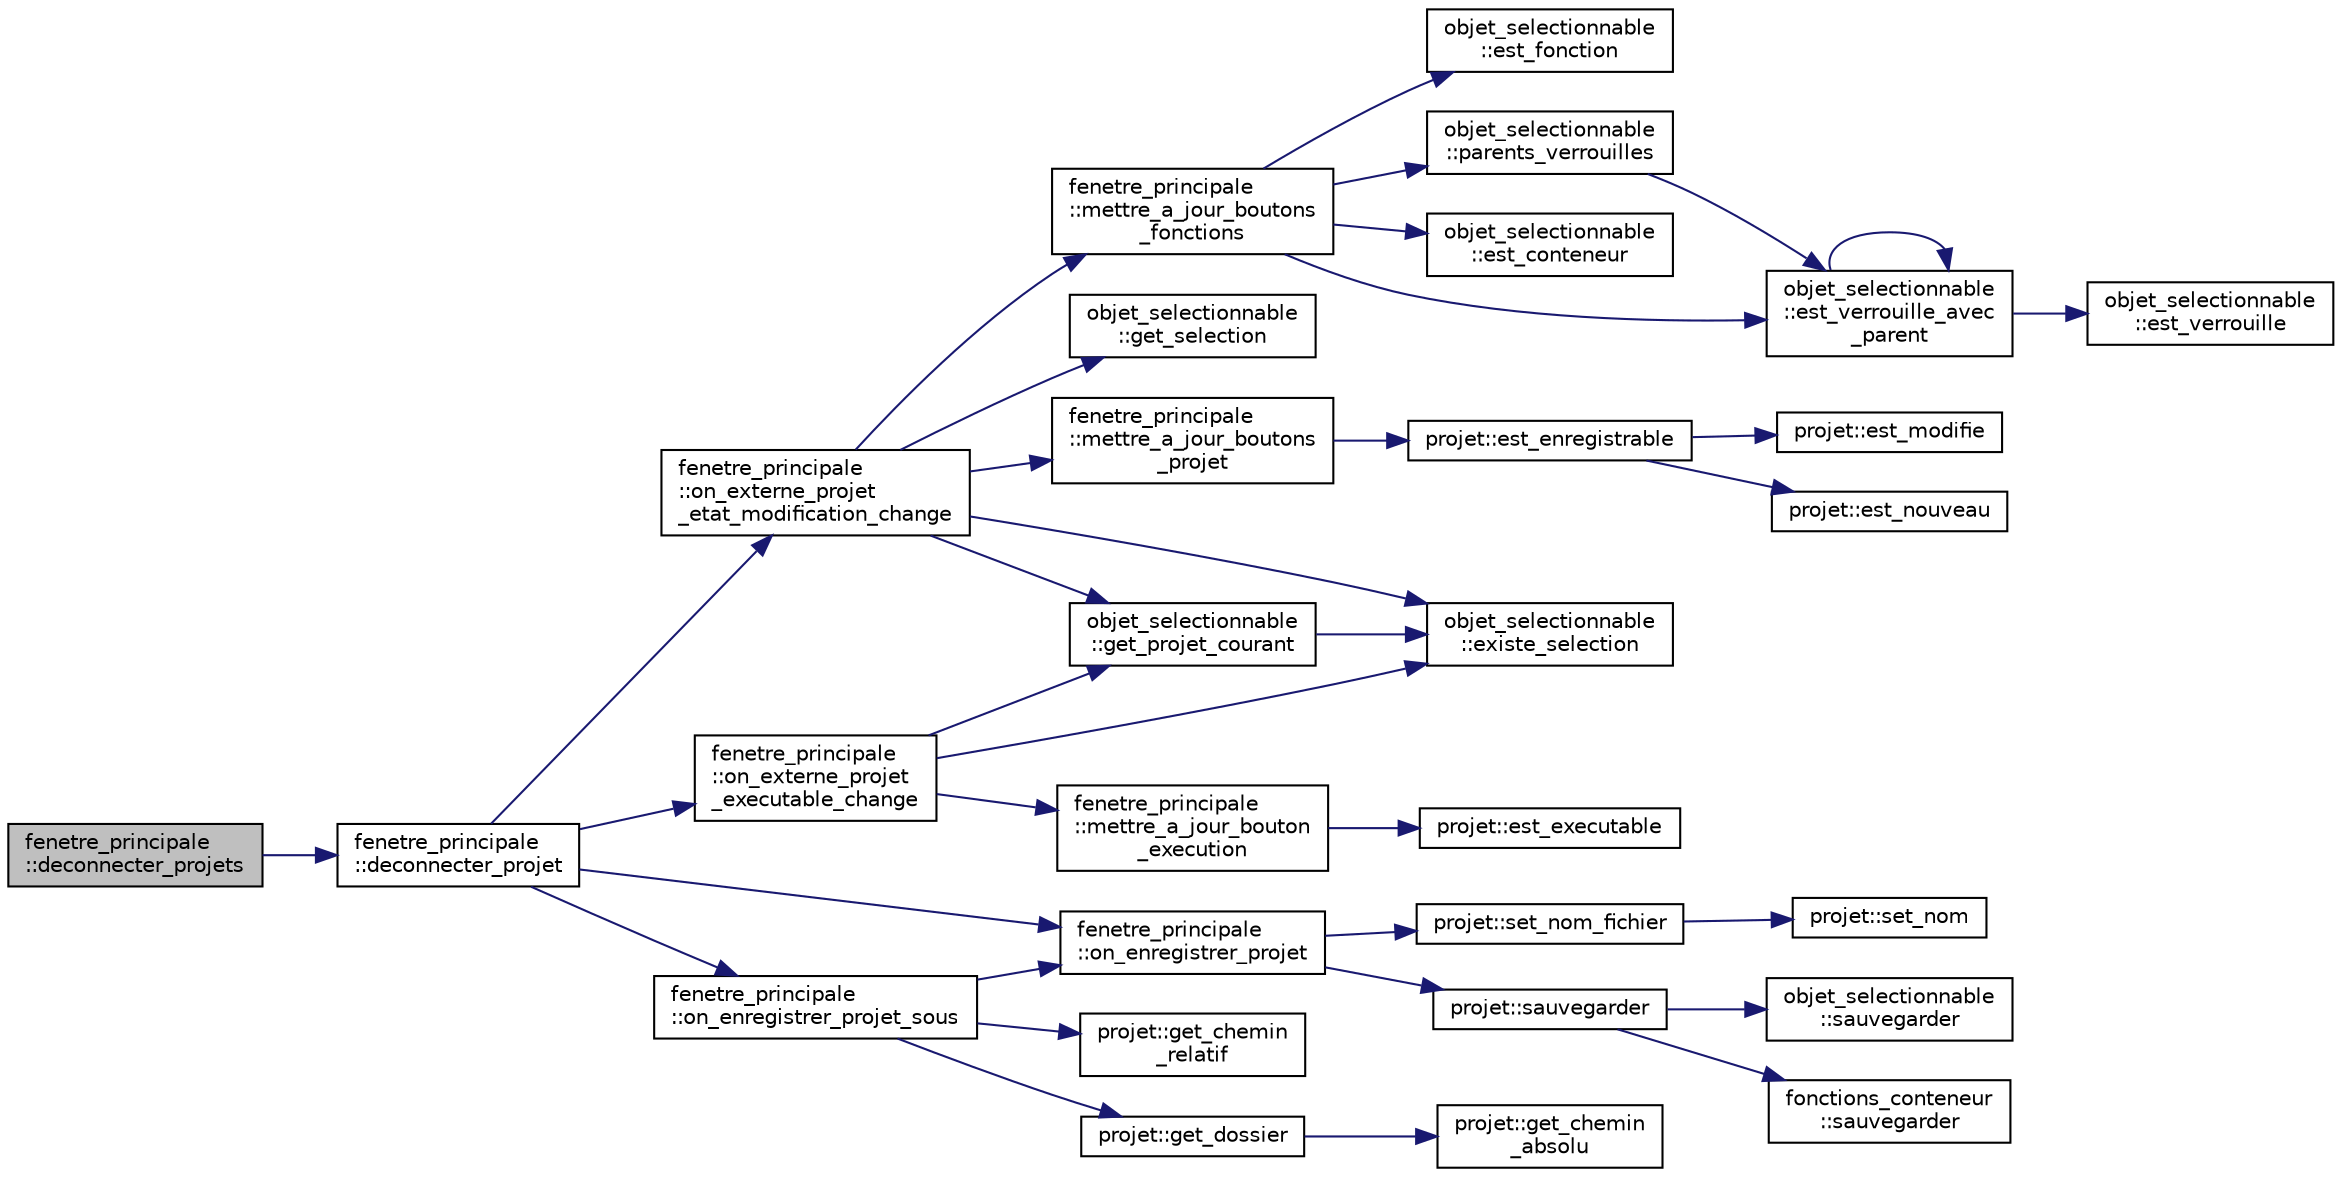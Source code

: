 digraph "fenetre_principale::deconnecter_projets"
{
  edge [fontname="Helvetica",fontsize="10",labelfontname="Helvetica",labelfontsize="10"];
  node [fontname="Helvetica",fontsize="10",shape=record];
  rankdir="LR";
  Node786 [label="fenetre_principale\l::deconnecter_projets",height=0.2,width=0.4,color="black", fillcolor="grey75", style="filled", fontcolor="black"];
  Node786 -> Node787 [color="midnightblue",fontsize="10",style="solid",fontname="Helvetica"];
  Node787 [label="fenetre_principale\l::deconnecter_projet",height=0.2,width=0.4,color="black", fillcolor="white", style="filled",URL="$classfenetre__principale.html#a22d6f55191f52646244f97ac3bb903c2",tooltip="Retire les connections pour un projet donné. "];
  Node787 -> Node788 [color="midnightblue",fontsize="10",style="solid",fontname="Helvetica"];
  Node788 [label="fenetre_principale\l::on_externe_projet\l_etat_modification_change",height=0.2,width=0.4,color="black", fillcolor="white", style="filled",URL="$classfenetre__principale.html#aa3031f71451237710b8e71ffc9df4f23",tooltip="Fonction appelée lorsque l&#39;état de modification d&#39;un projet change. "];
  Node788 -> Node789 [color="midnightblue",fontsize="10",style="solid",fontname="Helvetica"];
  Node789 [label="objet_selectionnable\l::existe_selection",height=0.2,width=0.4,color="black", fillcolor="white", style="filled",URL="$classobjet__selectionnable.html#ad3c9ec08e1036a463b6b82176d52364d",tooltip="Indique s&#39;il existe un objet sélectionné. "];
  Node788 -> Node790 [color="midnightblue",fontsize="10",style="solid",fontname="Helvetica"];
  Node790 [label="objet_selectionnable\l::get_projet_courant",height=0.2,width=0.4,color="black", fillcolor="white", style="filled",URL="$classobjet__selectionnable.html#afdc2163828d829f786887b60e11e4717",tooltip="Retourne le projet de la sélection courante. "];
  Node790 -> Node789 [color="midnightblue",fontsize="10",style="solid",fontname="Helvetica"];
  Node788 -> Node791 [color="midnightblue",fontsize="10",style="solid",fontname="Helvetica"];
  Node791 [label="fenetre_principale\l::mettre_a_jour_boutons\l_projet",height=0.2,width=0.4,color="black", fillcolor="white", style="filled",URL="$classfenetre__principale.html#a254e577618618631bd05597f6630fcc4",tooltip="Met à jour les boutons de la fenêtre selon un projet donné. "];
  Node791 -> Node792 [color="midnightblue",fontsize="10",style="solid",fontname="Helvetica"];
  Node792 [label="projet::est_enregistrable",height=0.2,width=0.4,color="black", fillcolor="white", style="filled",URL="$classprojet.html#af3ec26f8d89ead3d91a5f6098b83e242",tooltip="Indique si le projet est enregistrable. "];
  Node792 -> Node793 [color="midnightblue",fontsize="10",style="solid",fontname="Helvetica"];
  Node793 [label="projet::est_nouveau",height=0.2,width=0.4,color="black", fillcolor="white", style="filled",URL="$classprojet.html#a5ec26ee61a91af62a268bb85263d6a30",tooltip="Indique si le projet est nouveau. "];
  Node792 -> Node794 [color="midnightblue",fontsize="10",style="solid",fontname="Helvetica"];
  Node794 [label="projet::est_modifie",height=0.2,width=0.4,color="black", fillcolor="white", style="filled",URL="$classprojet.html#a3ce849f59d754f05de9cf9b4ec06c46f",tooltip="Indique si le projet a été modifié depuis la dernière sauvegarde. "];
  Node788 -> Node795 [color="midnightblue",fontsize="10",style="solid",fontname="Helvetica"];
  Node795 [label="fenetre_principale\l::mettre_a_jour_boutons\l_fonctions",height=0.2,width=0.4,color="black", fillcolor="white", style="filled",URL="$classfenetre__principale.html#a0e4687512b180aef1eb6f75359b13cee",tooltip="Met à jour les boutons d&#39;ajout de fonctions selon un objet donné. "];
  Node795 -> Node796 [color="midnightblue",fontsize="10",style="solid",fontname="Helvetica"];
  Node796 [label="objet_selectionnable\l::est_conteneur",height=0.2,width=0.4,color="black", fillcolor="white", style="filled",URL="$classobjet__selectionnable.html#a2c6b5b342b5f3a9f48893f793f935e0f",tooltip="Indique si l&#39;objet est un conteneur. "];
  Node795 -> Node797 [color="midnightblue",fontsize="10",style="solid",fontname="Helvetica"];
  Node797 [label="objet_selectionnable\l::est_verrouille_avec\l_parent",height=0.2,width=0.4,color="black", fillcolor="white", style="filled",URL="$classobjet__selectionnable.html#a001c4584a6430689f478544ec560fb7e",tooltip="Indique si l&#39;objet est verrouillé en considérant également ses parents. "];
  Node797 -> Node798 [color="midnightblue",fontsize="10",style="solid",fontname="Helvetica"];
  Node798 [label="objet_selectionnable\l::est_verrouille",height=0.2,width=0.4,color="black", fillcolor="white", style="filled",URL="$classobjet__selectionnable.html#ae9c29950b9e5b582338ac659ecc3e3d6",tooltip="Indique si l&#39;objet est vérrouillé, i.e. non éditable. "];
  Node797 -> Node797 [color="midnightblue",fontsize="10",style="solid",fontname="Helvetica"];
  Node795 -> Node799 [color="midnightblue",fontsize="10",style="solid",fontname="Helvetica"];
  Node799 [label="objet_selectionnable\l::est_fonction",height=0.2,width=0.4,color="black", fillcolor="white", style="filled",URL="$classobjet__selectionnable.html#a8a235fc5211fbec0347ebe2342e99fa5",tooltip="Indique si l&#39;objet est une fonction. "];
  Node795 -> Node800 [color="midnightblue",fontsize="10",style="solid",fontname="Helvetica"];
  Node800 [label="objet_selectionnable\l::parents_verrouilles",height=0.2,width=0.4,color="black", fillcolor="white", style="filled",URL="$classobjet__selectionnable.html#ad9357af8b3471529814165378c6ce13d",tooltip="Indique si le paret de l&#39;objet est verrouillé. "];
  Node800 -> Node797 [color="midnightblue",fontsize="10",style="solid",fontname="Helvetica"];
  Node788 -> Node801 [color="midnightblue",fontsize="10",style="solid",fontname="Helvetica"];
  Node801 [label="objet_selectionnable\l::get_selection",height=0.2,width=0.4,color="black", fillcolor="white", style="filled",URL="$classobjet__selectionnable.html#ae6be76843c7b502410ec8d2c1fff88a3",tooltip="Retourne l&#39;objet sélectionné. "];
  Node787 -> Node802 [color="midnightblue",fontsize="10",style="solid",fontname="Helvetica"];
  Node802 [label="fenetre_principale\l::on_externe_projet\l_executable_change",height=0.2,width=0.4,color="black", fillcolor="white", style="filled",URL="$classfenetre__principale.html#aac51e3e43a291658385b410ad158f24d",tooltip="Fonction appelée lorsque l&#39;état d&#39;exécutabitlité d&#39;un projet change. "];
  Node802 -> Node789 [color="midnightblue",fontsize="10",style="solid",fontname="Helvetica"];
  Node802 -> Node790 [color="midnightblue",fontsize="10",style="solid",fontname="Helvetica"];
  Node802 -> Node803 [color="midnightblue",fontsize="10",style="solid",fontname="Helvetica"];
  Node803 [label="fenetre_principale\l::mettre_a_jour_bouton\l_execution",height=0.2,width=0.4,color="black", fillcolor="white", style="filled",URL="$classfenetre__principale.html#a91384185c4d7425bb5c1d12072cabeae",tooltip="Met à jour les boutons d&#39;exécution selon un projet donné. "];
  Node803 -> Node804 [color="midnightblue",fontsize="10",style="solid",fontname="Helvetica"];
  Node804 [label="projet::est_executable",height=0.2,width=0.4,color="black", fillcolor="white", style="filled",URL="$classprojet.html#a081efee84cbb41edcdf706e19789565b",tooltip="Indique si le projet est exécutable. "];
  Node787 -> Node805 [color="midnightblue",fontsize="10",style="solid",fontname="Helvetica"];
  Node805 [label="fenetre_principale\l::on_enregistrer_projet",height=0.2,width=0.4,color="black", fillcolor="white", style="filled",URL="$classfenetre__principale.html#a31a75b71153c61bb51cc1226eed99cfa",tooltip="Enregistre un projet donné avec un nom de fichier spécifié. "];
  Node805 -> Node806 [color="midnightblue",fontsize="10",style="solid",fontname="Helvetica"];
  Node806 [label="projet::set_nom_fichier",height=0.2,width=0.4,color="black", fillcolor="white", style="filled",URL="$classprojet.html#ad8800652d03f73eaad197af702d3d133",tooltip="Initialise le nom du fchier. "];
  Node806 -> Node807 [color="midnightblue",fontsize="10",style="solid",fontname="Helvetica"];
  Node807 [label="projet::set_nom",height=0.2,width=0.4,color="black", fillcolor="white", style="filled",URL="$classprojet.html#a3020254e65eb57b4c36bf7990021ad2b",tooltip="Initialise le nom du projet. "];
  Node805 -> Node808 [color="midnightblue",fontsize="10",style="solid",fontname="Helvetica"];
  Node808 [label="projet::sauvegarder",height=0.2,width=0.4,color="black", fillcolor="white", style="filled",URL="$classprojet.html#a83aaa7aa7215729f319047a1f74d0a31",tooltip="Sauvegarde le projet dans un flux donné. "];
  Node808 -> Node809 [color="midnightblue",fontsize="10",style="solid",fontname="Helvetica"];
  Node809 [label="objet_selectionnable\l::sauvegarder",height=0.2,width=0.4,color="black", fillcolor="white", style="filled",URL="$classobjet__selectionnable.html#af4f1e02d8ede68cfb073770ed85e4899",tooltip="Sauvegarde l&#39;objet sélectionnable dans un flux donné. "];
  Node808 -> Node810 [color="midnightblue",fontsize="10",style="solid",fontname="Helvetica"];
  Node810 [label="fonctions_conteneur\l::sauvegarder",height=0.2,width=0.4,color="black", fillcolor="white", style="filled",URL="$classfonctions__conteneur.html#a45ec80993babd844410c429794357871",tooltip="Sauvegarde le fonctions_conteneur dans un flux donné. "];
  Node787 -> Node811 [color="midnightblue",fontsize="10",style="solid",fontname="Helvetica"];
  Node811 [label="fenetre_principale\l::on_enregistrer_projet_sous",height=0.2,width=0.4,color="black", fillcolor="white", style="filled",URL="$classfenetre__principale.html#adaef8393373145bd29e7c168b518ede4",tooltip="Enregistre un projet donné sous. "];
  Node811 -> Node812 [color="midnightblue",fontsize="10",style="solid",fontname="Helvetica"];
  Node812 [label="projet::get_chemin\l_relatif",height=0.2,width=0.4,color="black", fillcolor="white", style="filled",URL="$classprojet.html#ace3c0d5119e691d6796d1ab26c244b51",tooltip="Retourne le chemin relatif du fichier du projet. "];
  Node811 -> Node813 [color="midnightblue",fontsize="10",style="solid",fontname="Helvetica"];
  Node813 [label="projet::get_dossier",height=0.2,width=0.4,color="black", fillcolor="white", style="filled",URL="$classprojet.html#a090c95e58831875cf4e81928c1d75b7e",tooltip="Retourne le dossier du projet. "];
  Node813 -> Node814 [color="midnightblue",fontsize="10",style="solid",fontname="Helvetica"];
  Node814 [label="projet::get_chemin\l_absolu",height=0.2,width=0.4,color="black", fillcolor="white", style="filled",URL="$classprojet.html#aefa5df1c78bc74bedfa8c845524d9e3e",tooltip="Retourne le chemin absolu du fichier du projet. "];
  Node811 -> Node805 [color="midnightblue",fontsize="10",style="solid",fontname="Helvetica"];
}
